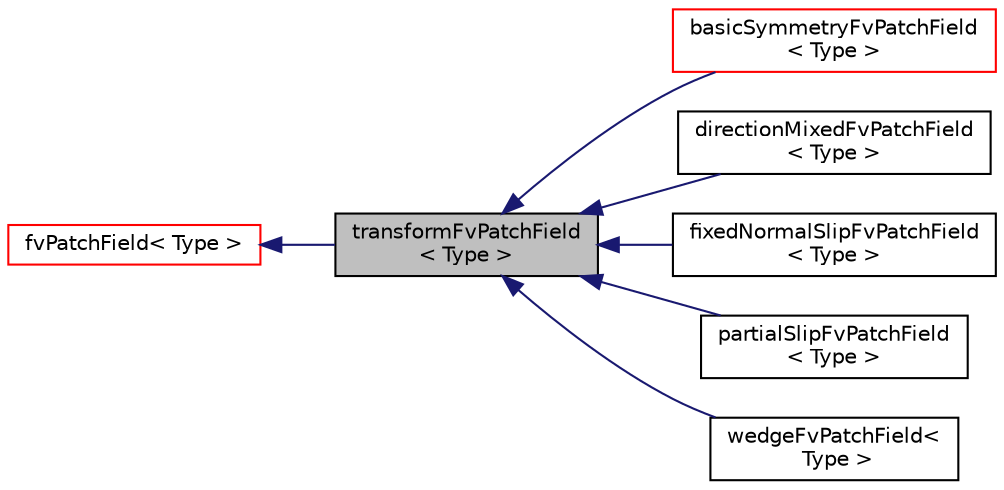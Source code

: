 digraph "transformFvPatchField&lt; Type &gt;"
{
  bgcolor="transparent";
  edge [fontname="Helvetica",fontsize="10",labelfontname="Helvetica",labelfontsize="10"];
  node [fontname="Helvetica",fontsize="10",shape=record];
  rankdir="LR";
  Node1 [label="transformFvPatchField\l\< Type \>",height=0.2,width=0.4,color="black", fillcolor="grey75", style="filled" fontcolor="black"];
  Node2 -> Node1 [dir="back",color="midnightblue",fontsize="10",style="solid",fontname="Helvetica"];
  Node2 [label="fvPatchField\< Type \>",height=0.2,width=0.4,color="red",URL="$classFoam_1_1fvPatchField.html",tooltip="Abstract base class with a fat-interface to all derived classes covering all possible ways in which t..."];
  Node1 -> Node3 [dir="back",color="midnightblue",fontsize="10",style="solid",fontname="Helvetica"];
  Node3 [label="basicSymmetryFvPatchField\l\< Type \>",height=0.2,width=0.4,color="red",URL="$classFoam_1_1basicSymmetryFvPatchField.html",tooltip="A symmetry patch. "];
  Node1 -> Node4 [dir="back",color="midnightblue",fontsize="10",style="solid",fontname="Helvetica"];
  Node4 [label="directionMixedFvPatchField\l\< Type \>",height=0.2,width=0.4,color="black",URL="$classFoam_1_1directionMixedFvPatchField.html",tooltip="Base class for direction-mixed boundary conditions. "];
  Node1 -> Node5 [dir="back",color="midnightblue",fontsize="10",style="solid",fontname="Helvetica"];
  Node5 [label="fixedNormalSlipFvPatchField\l\< Type \>",height=0.2,width=0.4,color="black",URL="$classFoam_1_1fixedNormalSlipFvPatchField.html",tooltip="This boundary condition sets the patch-normal component to a fixed value. "];
  Node1 -> Node6 [dir="back",color="midnightblue",fontsize="10",style="solid",fontname="Helvetica"];
  Node6 [label="partialSlipFvPatchField\l\< Type \>",height=0.2,width=0.4,color="black",URL="$classFoam_1_1partialSlipFvPatchField.html",tooltip="This boundary condition provides a partial slip condition. The amount of slip is controlled by a user..."];
  Node1 -> Node7 [dir="back",color="midnightblue",fontsize="10",style="solid",fontname="Helvetica"];
  Node7 [label="wedgeFvPatchField\<\l Type \>",height=0.2,width=0.4,color="black",URL="$classFoam_1_1wedgeFvPatchField.html",tooltip="This boundary condition is similar to the cyclic condition, except that it is applied to 2-D geometri..."];
}
